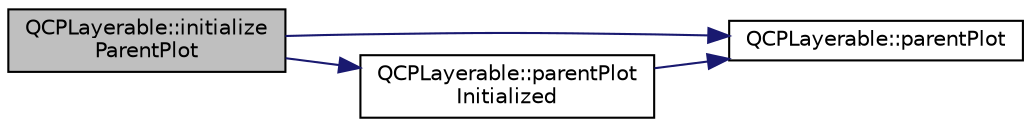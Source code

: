 digraph "QCPLayerable::initializeParentPlot"
{
 // LATEX_PDF_SIZE
  edge [fontname="Helvetica",fontsize="10",labelfontname="Helvetica",labelfontsize="10"];
  node [fontname="Helvetica",fontsize="10",shape=record];
  rankdir="LR";
  Node1 [label="QCPLayerable::initialize\lParentPlot",height=0.2,width=0.4,color="black", fillcolor="grey75", style="filled", fontcolor="black",tooltip=" "];
  Node1 -> Node2 [color="midnightblue",fontsize="10",style="solid",fontname="Helvetica"];
  Node2 [label="QCPLayerable::parentPlot",height=0.2,width=0.4,color="black", fillcolor="white", style="filled",URL="$classQCPLayerable.html#a473edb813a4c1929d6b6a8fe3ff3faf7",tooltip=" "];
  Node1 -> Node3 [color="midnightblue",fontsize="10",style="solid",fontname="Helvetica"];
  Node3 [label="QCPLayerable::parentPlot\lInitialized",height=0.2,width=0.4,color="black", fillcolor="white", style="filled",URL="$classQCPLayerable.html#ab20b7dbd8e0249ed61adb9622c427382",tooltip=" "];
  Node3 -> Node2 [color="midnightblue",fontsize="10",style="solid",fontname="Helvetica"];
}
